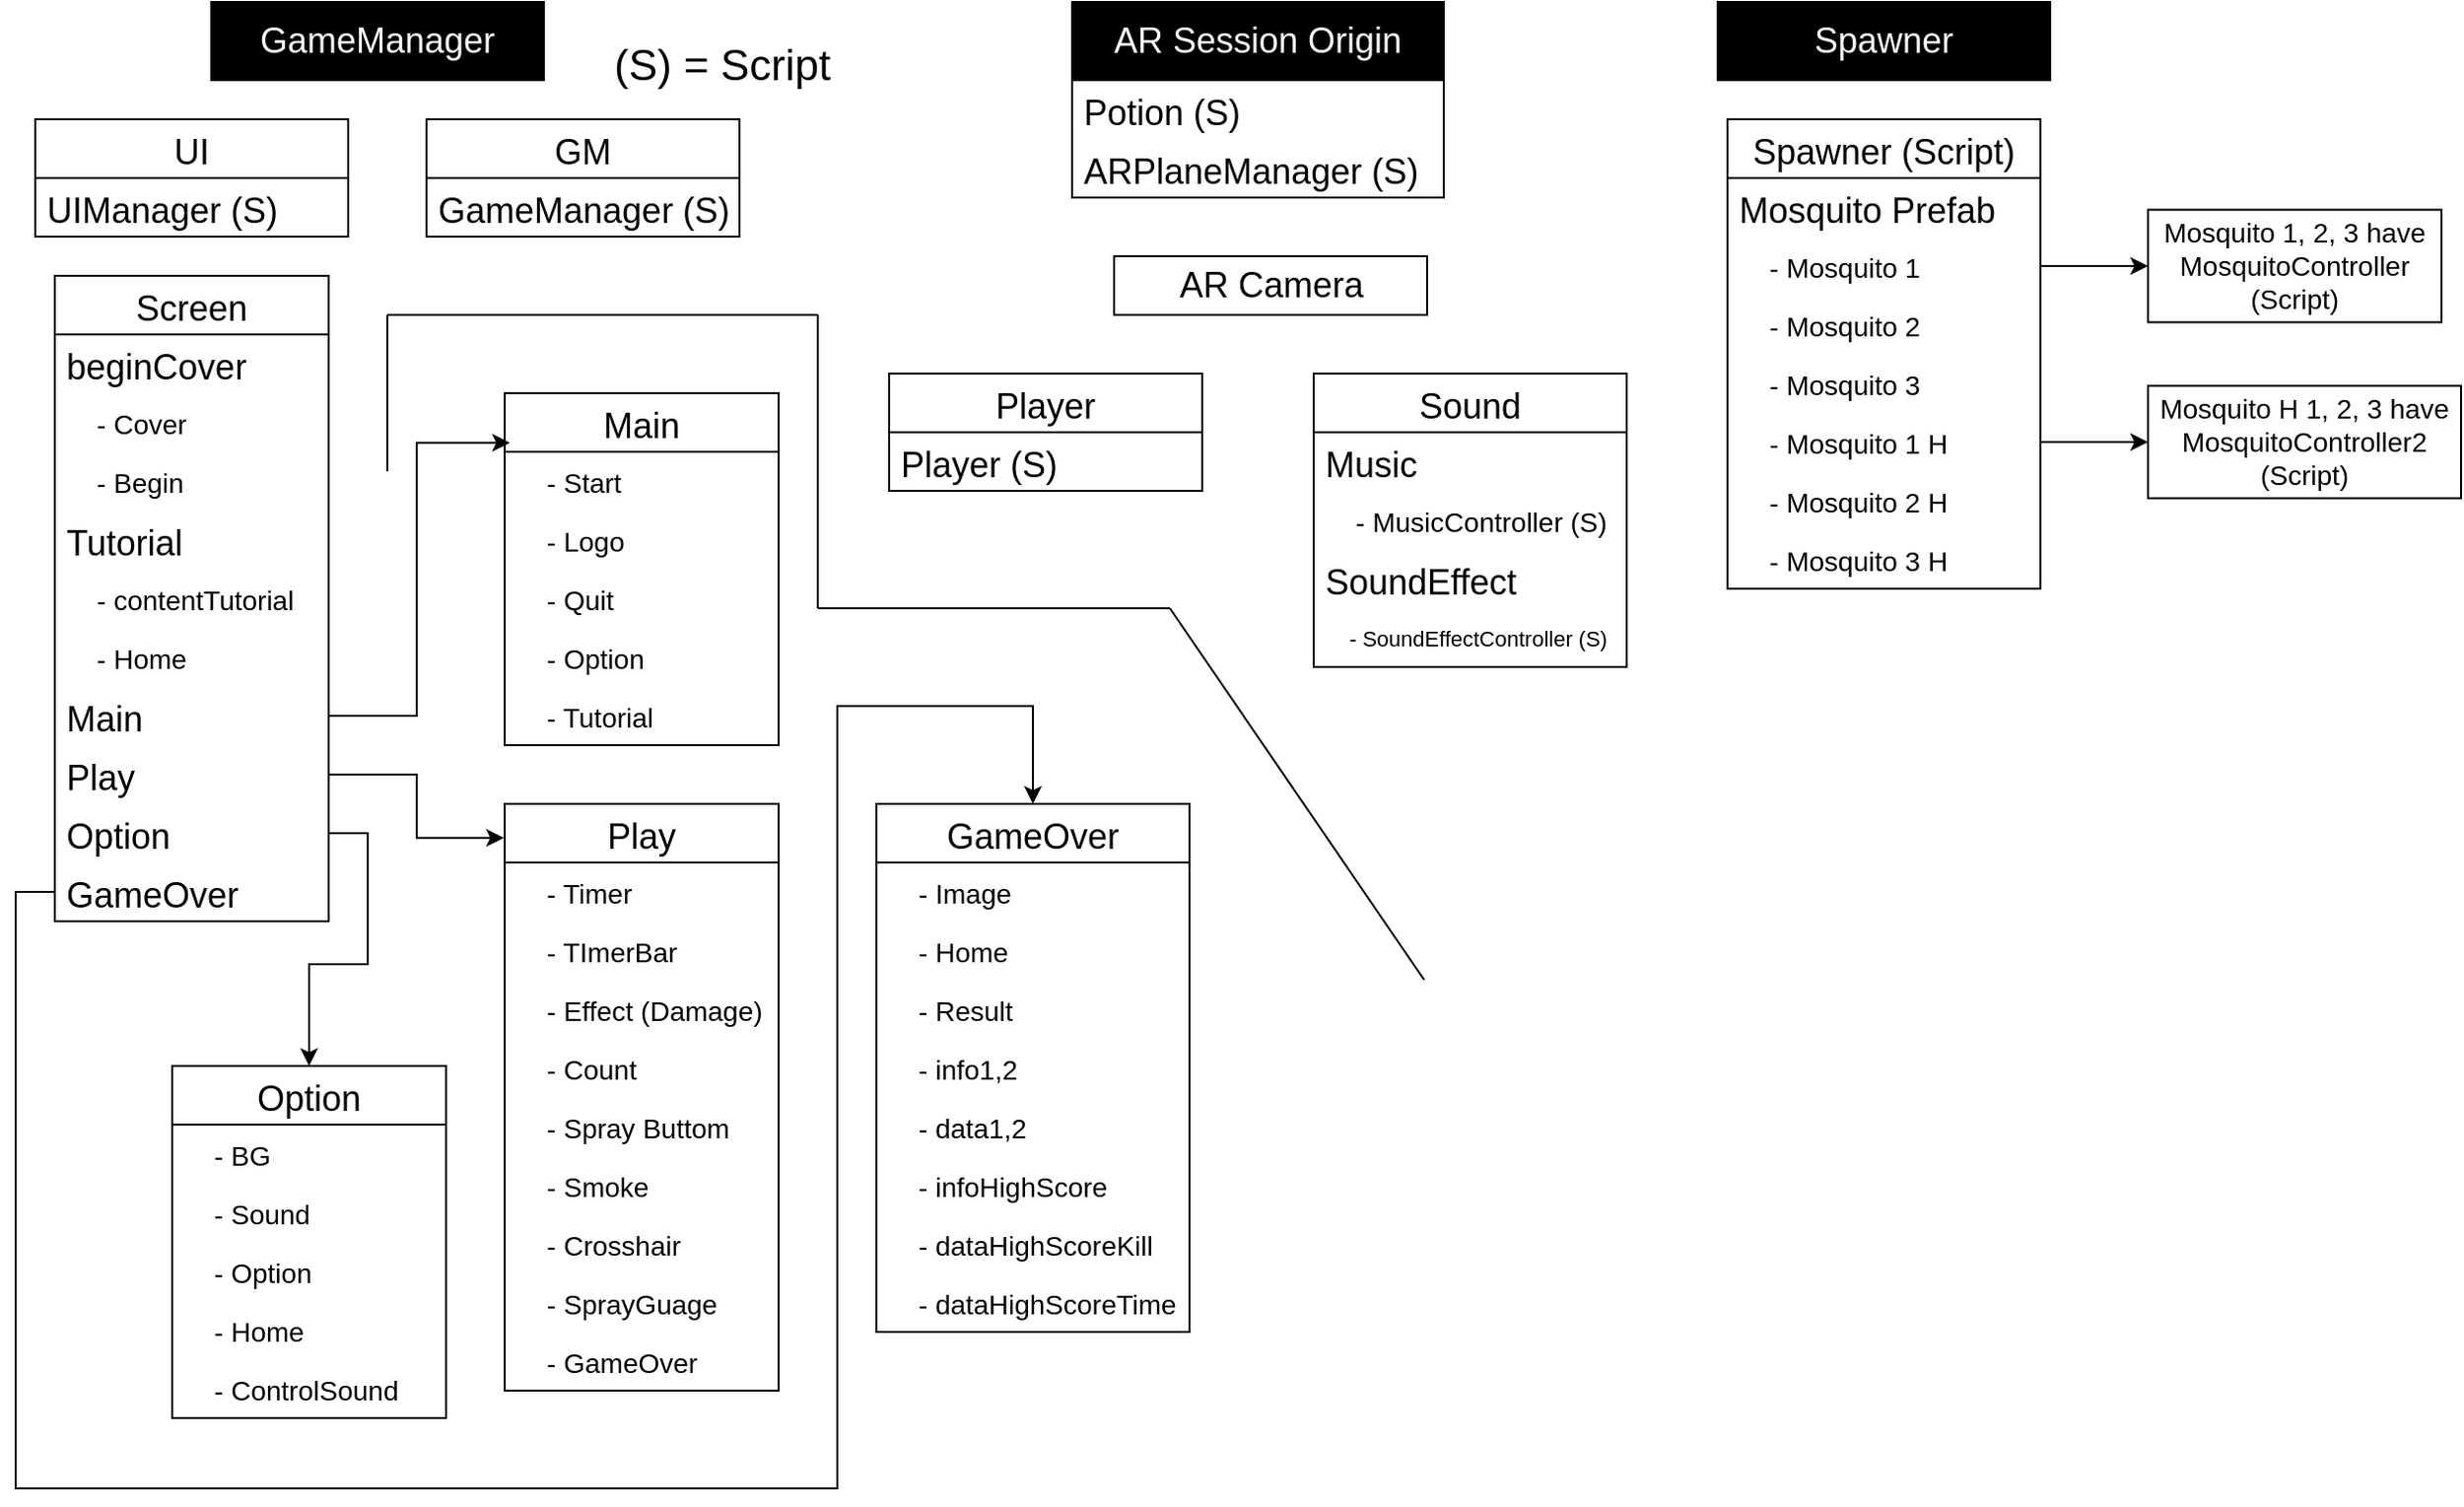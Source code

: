 <mxfile version="17.4.6" type="device"><diagram id="s9n46APlNnYrlN1iqsGp" name="Page-1"><mxGraphModel dx="1100" dy="1626" grid="1" gridSize="10" guides="1" tooltips="1" connect="1" arrows="1" fold="1" page="1" pageScale="1" pageWidth="827" pageHeight="1169" math="0" shadow="0"><root><mxCell id="0"/><mxCell id="1" parent="0"/><mxCell id="S4zxACOdcRU7KkFP6xfP-3" value="Player" style="swimlane;fontStyle=0;childLayout=stackLayout;horizontal=1;startSize=30;horizontalStack=0;resizeParent=1;resizeParentMax=0;resizeLast=0;collapsible=1;marginBottom=0;labelBackgroundColor=#FFFFFF;fontSize=18;fontColor=#000000;fillColor=#FFFFFF;" vertex="1" parent="1"><mxGeometry x="550" y="50" width="190" height="90" as="geometry"/></mxCell><mxCell id="S4zxACOdcRU7KkFP6xfP-4" value="Potion (S)" style="text;strokeColor=none;fillColor=none;align=left;verticalAlign=middle;spacingLeft=4;spacingRight=4;overflow=hidden;points=[[0,0.5],[1,0.5]];portConstraint=eastwest;rotatable=0;labelBackgroundColor=#FFFFFF;fontSize=18;fontColor=#000000;" vertex="1" parent="S4zxACOdcRU7KkFP6xfP-3"><mxGeometry y="30" width="190" height="30" as="geometry"/></mxCell><mxCell id="S4zxACOdcRU7KkFP6xfP-5" value="ARPlaneManager (S)" style="text;strokeColor=none;fillColor=none;align=left;verticalAlign=middle;spacingLeft=4;spacingRight=4;overflow=hidden;points=[[0,0.5],[1,0.5]];portConstraint=eastwest;rotatable=0;labelBackgroundColor=#FFFFFF;fontSize=18;fontColor=#000000;" vertex="1" parent="S4zxACOdcRU7KkFP6xfP-3"><mxGeometry y="60" width="190" height="30" as="geometry"/></mxCell><mxCell id="Q99Mbz1V7HMtyE6dGlj7-1" value="&lt;font color=&quot;#fafafa&quot; style=&quot;font-size: 18px&quot;&gt;GameManager&lt;/font&gt;" style="rounded=0;whiteSpace=wrap;html=1;fillColor=#000000;" parent="1" vertex="1"><mxGeometry x="110" y="40" width="170" height="40" as="geometry"/></mxCell><mxCell id="Q99Mbz1V7HMtyE6dGlj7-2" value="Screen" style="swimlane;fontStyle=0;childLayout=stackLayout;horizontal=1;startSize=30;horizontalStack=0;resizeParent=1;resizeParentMax=0;resizeLast=0;collapsible=1;marginBottom=0;labelBackgroundColor=#FFFFFF;fontSize=18;fontColor=#000000;fillColor=#FFFFFF;" parent="1" vertex="1"><mxGeometry x="30" y="180" width="140" height="330" as="geometry"/></mxCell><mxCell id="Q99Mbz1V7HMtyE6dGlj7-3" value="beginCover" style="text;strokeColor=none;fillColor=none;align=left;verticalAlign=middle;spacingLeft=4;spacingRight=4;overflow=hidden;points=[[0,0.5],[1,0.5]];portConstraint=eastwest;rotatable=0;labelBackgroundColor=#FFFFFF;fontSize=18;fontColor=#000000;" parent="Q99Mbz1V7HMtyE6dGlj7-2" vertex="1"><mxGeometry y="30" width="140" height="30" as="geometry"/></mxCell><mxCell id="Q99Mbz1V7HMtyE6dGlj7-4" value="    - Cover" style="text;strokeColor=none;fillColor=none;align=left;verticalAlign=middle;spacingLeft=4;spacingRight=4;overflow=hidden;points=[[0,0.5],[1,0.5]];portConstraint=eastwest;rotatable=0;labelBackgroundColor=#FFFFFF;fontSize=14;fontColor=#000000;" parent="Q99Mbz1V7HMtyE6dGlj7-2" vertex="1"><mxGeometry y="60" width="140" height="30" as="geometry"/></mxCell><mxCell id="Q99Mbz1V7HMtyE6dGlj7-5" value="    - Begin" style="text;strokeColor=none;fillColor=none;align=left;verticalAlign=middle;spacingLeft=4;spacingRight=4;overflow=hidden;points=[[0,0.5],[1,0.5]];portConstraint=eastwest;rotatable=0;labelBackgroundColor=#FFFFFF;fontSize=14;fontColor=#000000;" parent="Q99Mbz1V7HMtyE6dGlj7-2" vertex="1"><mxGeometry y="90" width="140" height="30" as="geometry"/></mxCell><mxCell id="SxpGATzlOB0G3iK7emF7-37" value="Tutorial" style="text;strokeColor=none;fillColor=none;align=left;verticalAlign=middle;spacingLeft=4;spacingRight=4;overflow=hidden;points=[[0,0.5],[1,0.5]];portConstraint=eastwest;rotatable=0;labelBackgroundColor=#FFFFFF;fontSize=18;fontColor=#000000;" parent="Q99Mbz1V7HMtyE6dGlj7-2" vertex="1"><mxGeometry y="120" width="140" height="30" as="geometry"/></mxCell><mxCell id="SxpGATzlOB0G3iK7emF7-38" value="    - contentTutorial" style="text;strokeColor=none;fillColor=none;align=left;verticalAlign=middle;spacingLeft=4;spacingRight=4;overflow=hidden;points=[[0,0.5],[1,0.5]];portConstraint=eastwest;rotatable=0;labelBackgroundColor=#FFFFFF;fontSize=14;fontColor=#000000;" parent="Q99Mbz1V7HMtyE6dGlj7-2" vertex="1"><mxGeometry y="150" width="140" height="30" as="geometry"/></mxCell><mxCell id="SxpGATzlOB0G3iK7emF7-40" value="    - Home" style="text;strokeColor=none;fillColor=none;align=left;verticalAlign=middle;spacingLeft=4;spacingRight=4;overflow=hidden;points=[[0,0.5],[1,0.5]];portConstraint=eastwest;rotatable=0;labelBackgroundColor=#FFFFFF;fontSize=14;fontColor=#000000;" parent="Q99Mbz1V7HMtyE6dGlj7-2" vertex="1"><mxGeometry y="180" width="140" height="30" as="geometry"/></mxCell><mxCell id="Q99Mbz1V7HMtyE6dGlj7-6" value="Main" style="text;strokeColor=none;fillColor=none;align=left;verticalAlign=middle;spacingLeft=4;spacingRight=4;overflow=hidden;points=[[0,0.5],[1,0.5]];portConstraint=eastwest;rotatable=0;labelBackgroundColor=#FFFFFF;fontSize=18;fontColor=#000000;" parent="Q99Mbz1V7HMtyE6dGlj7-2" vertex="1"><mxGeometry y="210" width="140" height="30" as="geometry"/></mxCell><mxCell id="Q99Mbz1V7HMtyE6dGlj7-11" value="Play" style="text;strokeColor=none;fillColor=none;align=left;verticalAlign=middle;spacingLeft=4;spacingRight=4;overflow=hidden;points=[[0,0.5],[1,0.5]];portConstraint=eastwest;rotatable=0;labelBackgroundColor=#FFFFFF;fontSize=18;fontColor=#000000;" parent="Q99Mbz1V7HMtyE6dGlj7-2" vertex="1"><mxGeometry y="240" width="140" height="30" as="geometry"/></mxCell><mxCell id="SxpGATzlOB0G3iK7emF7-48" value="Option" style="text;strokeColor=none;fillColor=none;align=left;verticalAlign=middle;spacingLeft=4;spacingRight=4;overflow=hidden;points=[[0,0.5],[1,0.5]];portConstraint=eastwest;rotatable=0;labelBackgroundColor=#FFFFFF;fontSize=18;fontColor=#000000;" parent="Q99Mbz1V7HMtyE6dGlj7-2" vertex="1"><mxGeometry y="270" width="140" height="30" as="geometry"/></mxCell><mxCell id="S4zxACOdcRU7KkFP6xfP-7" value="GameOver" style="text;strokeColor=none;fillColor=none;align=left;verticalAlign=middle;spacingLeft=4;spacingRight=4;overflow=hidden;points=[[0,0.5],[1,0.5]];portConstraint=eastwest;rotatable=0;labelBackgroundColor=#FFFFFF;fontSize=18;fontColor=#000000;" vertex="1" parent="Q99Mbz1V7HMtyE6dGlj7-2"><mxGeometry y="300" width="140" height="30" as="geometry"/></mxCell><mxCell id="Q99Mbz1V7HMtyE6dGlj7-17" value="GM" style="swimlane;fontStyle=0;childLayout=stackLayout;horizontal=1;startSize=30;horizontalStack=0;resizeParent=1;resizeParentMax=0;resizeLast=0;collapsible=1;marginBottom=0;labelBackgroundColor=#FFFFFF;fontSize=18;fontColor=#000000;fillColor=#FFFFFF;" parent="1" vertex="1"><mxGeometry x="220" y="100" width="160" height="60" as="geometry"/></mxCell><mxCell id="Q99Mbz1V7HMtyE6dGlj7-18" value="GameManager (S)" style="text;strokeColor=none;fillColor=none;align=left;verticalAlign=middle;spacingLeft=4;spacingRight=4;overflow=hidden;points=[[0,0.5],[1,0.5]];portConstraint=eastwest;rotatable=0;labelBackgroundColor=#FFFFFF;fontSize=18;fontColor=#000000;" parent="Q99Mbz1V7HMtyE6dGlj7-17" vertex="1"><mxGeometry y="30" width="160" height="30" as="geometry"/></mxCell><mxCell id="Q99Mbz1V7HMtyE6dGlj7-19" value="UI" style="swimlane;fontStyle=0;childLayout=stackLayout;horizontal=1;startSize=30;horizontalStack=0;resizeParent=1;resizeParentMax=0;resizeLast=0;collapsible=1;marginBottom=0;labelBackgroundColor=#FFFFFF;fontSize=18;fontColor=#000000;fillColor=#FFFFFF;" parent="1" vertex="1"><mxGeometry x="20" y="100" width="160" height="60" as="geometry"/></mxCell><mxCell id="Q99Mbz1V7HMtyE6dGlj7-20" value="UIManager (S)" style="text;strokeColor=none;fillColor=none;align=left;verticalAlign=middle;spacingLeft=4;spacingRight=4;overflow=hidden;points=[[0,0.5],[1,0.5]];portConstraint=eastwest;rotatable=0;labelBackgroundColor=#FFFFFF;fontSize=18;fontColor=#000000;" parent="Q99Mbz1V7HMtyE6dGlj7-19" vertex="1"><mxGeometry y="30" width="160" height="30" as="geometry"/></mxCell><mxCell id="Q99Mbz1V7HMtyE6dGlj7-21" value="&lt;font color=&quot;#fafafa&quot; style=&quot;font-size: 18px&quot;&gt;AR Session Origin&lt;/font&gt;" style="rounded=0;whiteSpace=wrap;html=1;fillColor=#000000;" parent="1" vertex="1"><mxGeometry x="550" y="40" width="190" height="40" as="geometry"/></mxCell><mxCell id="Q99Mbz1V7HMtyE6dGlj7-22" value="&lt;font style=&quot;font-size: 18px&quot;&gt;AR Camera&lt;/font&gt;" style="rounded=0;whiteSpace=wrap;html=1;labelBackgroundColor=#FFFFFF;fontSize=14;fontColor=#000000;fillColor=#FFFFFF;" parent="1" vertex="1"><mxGeometry x="571.5" y="170" width="160" height="30" as="geometry"/></mxCell><mxCell id="Q99Mbz1V7HMtyE6dGlj7-23" value="Player" style="swimlane;fontStyle=0;childLayout=stackLayout;horizontal=1;startSize=30;horizontalStack=0;resizeParent=1;resizeParentMax=0;resizeLast=0;collapsible=1;marginBottom=0;labelBackgroundColor=#FFFFFF;fontSize=18;fontColor=#000000;fillColor=#FFFFFF;" parent="1" vertex="1"><mxGeometry x="456.5" y="230" width="160" height="60" as="geometry"/></mxCell><mxCell id="Q99Mbz1V7HMtyE6dGlj7-24" value="Player (S)" style="text;strokeColor=none;fillColor=none;align=left;verticalAlign=middle;spacingLeft=4;spacingRight=4;overflow=hidden;points=[[0,0.5],[1,0.5]];portConstraint=eastwest;rotatable=0;labelBackgroundColor=#FFFFFF;fontSize=18;fontColor=#000000;" parent="Q99Mbz1V7HMtyE6dGlj7-23" vertex="1"><mxGeometry y="30" width="160" height="30" as="geometry"/></mxCell><mxCell id="Q99Mbz1V7HMtyE6dGlj7-25" value="&lt;font color=&quot;#fafafa&quot; style=&quot;font-size: 18px&quot;&gt;Spawner&lt;/font&gt;" style="rounded=0;whiteSpace=wrap;html=1;fillColor=#000000;" parent="1" vertex="1"><mxGeometry x="880" y="40" width="170" height="40" as="geometry"/></mxCell><mxCell id="Q99Mbz1V7HMtyE6dGlj7-26" value="Spawner (Script)" style="swimlane;fontStyle=0;childLayout=stackLayout;horizontal=1;startSize=30;horizontalStack=0;resizeParent=1;resizeParentMax=0;resizeLast=0;collapsible=1;marginBottom=0;labelBackgroundColor=#FFFFFF;fontSize=18;fontColor=#000000;fillColor=#FFFFFF;" parent="1" vertex="1"><mxGeometry x="885" y="100" width="160" height="240" as="geometry"/></mxCell><mxCell id="Q99Mbz1V7HMtyE6dGlj7-27" value="Mosquito Prefab" style="text;strokeColor=none;fillColor=none;align=left;verticalAlign=middle;spacingLeft=4;spacingRight=4;overflow=hidden;points=[[0,0.5],[1,0.5]];portConstraint=eastwest;rotatable=0;labelBackgroundColor=#FFFFFF;fontSize=18;fontColor=#000000;" parent="Q99Mbz1V7HMtyE6dGlj7-26" vertex="1"><mxGeometry y="30" width="160" height="30" as="geometry"/></mxCell><mxCell id="Q99Mbz1V7HMtyE6dGlj7-28" value="    - Mosquito 1" style="text;strokeColor=none;fillColor=none;align=left;verticalAlign=middle;spacingLeft=4;spacingRight=4;overflow=hidden;points=[[0,0.5],[1,0.5]];portConstraint=eastwest;rotatable=0;labelBackgroundColor=#FFFFFF;fontSize=14;fontColor=#000000;" parent="Q99Mbz1V7HMtyE6dGlj7-26" vertex="1"><mxGeometry y="60" width="160" height="30" as="geometry"/></mxCell><mxCell id="Q99Mbz1V7HMtyE6dGlj7-29" value="    - Mosquito 2 " style="text;strokeColor=none;fillColor=none;align=left;verticalAlign=middle;spacingLeft=4;spacingRight=4;overflow=hidden;points=[[0,0.5],[1,0.5]];portConstraint=eastwest;rotatable=0;labelBackgroundColor=#FFFFFF;fontSize=14;fontColor=#000000;" parent="Q99Mbz1V7HMtyE6dGlj7-26" vertex="1"><mxGeometry y="90" width="160" height="30" as="geometry"/></mxCell><mxCell id="Q99Mbz1V7HMtyE6dGlj7-30" value="    - Mosquito 3" style="text;strokeColor=none;fillColor=none;align=left;verticalAlign=middle;spacingLeft=4;spacingRight=4;overflow=hidden;points=[[0,0.5],[1,0.5]];portConstraint=eastwest;rotatable=0;labelBackgroundColor=#FFFFFF;fontSize=14;fontColor=#000000;" parent="Q99Mbz1V7HMtyE6dGlj7-26" vertex="1"><mxGeometry y="120" width="160" height="30" as="geometry"/></mxCell><mxCell id="Q99Mbz1V7HMtyE6dGlj7-31" value="    - Mosquito 1 H" style="text;strokeColor=none;fillColor=none;align=left;verticalAlign=middle;spacingLeft=4;spacingRight=4;overflow=hidden;points=[[0,0.5],[1,0.5]];portConstraint=eastwest;rotatable=0;labelBackgroundColor=#FFFFFF;fontSize=14;fontColor=#000000;" parent="Q99Mbz1V7HMtyE6dGlj7-26" vertex="1"><mxGeometry y="150" width="160" height="30" as="geometry"/></mxCell><mxCell id="Q99Mbz1V7HMtyE6dGlj7-32" value="    - Mosquito 2 H" style="text;strokeColor=none;fillColor=none;align=left;verticalAlign=middle;spacingLeft=4;spacingRight=4;overflow=hidden;points=[[0,0.5],[1,0.5]];portConstraint=eastwest;rotatable=0;labelBackgroundColor=#FFFFFF;fontSize=14;fontColor=#000000;" parent="Q99Mbz1V7HMtyE6dGlj7-26" vertex="1"><mxGeometry y="180" width="160" height="30" as="geometry"/></mxCell><mxCell id="Q99Mbz1V7HMtyE6dGlj7-33" value="    - Mosquito 3 H" style="text;strokeColor=none;fillColor=none;align=left;verticalAlign=middle;spacingLeft=4;spacingRight=4;overflow=hidden;points=[[0,0.5],[1,0.5]];portConstraint=eastwest;rotatable=0;labelBackgroundColor=#FFFFFF;fontSize=14;fontColor=#000000;" parent="Q99Mbz1V7HMtyE6dGlj7-26" vertex="1"><mxGeometry y="210" width="160" height="30" as="geometry"/></mxCell><mxCell id="KAxswlQUGd5E03t_Z6qR-2" style="edgeStyle=orthogonalEdgeStyle;rounded=0;orthogonalLoop=1;jettySize=auto;html=1;entryX=0;entryY=0.5;entryDx=0;entryDy=0;" parent="1" source="Q99Mbz1V7HMtyE6dGlj7-28" target="KAxswlQUGd5E03t_Z6qR-3" edge="1"><mxGeometry relative="1" as="geometry"><mxPoint x="1090" y="175" as="targetPoint"/></mxGeometry></mxCell><mxCell id="KAxswlQUGd5E03t_Z6qR-3" value="&lt;font style=&quot;font-size: 14px&quot;&gt;Mosquito 1, 2, 3 have&lt;br&gt;MosquitoController (Script)&lt;/font&gt;" style="rounded=0;whiteSpace=wrap;html=1;" parent="1" vertex="1"><mxGeometry x="1100" y="146.25" width="150" height="57.5" as="geometry"/></mxCell><mxCell id="KAxswlQUGd5E03t_Z6qR-5" value="&lt;font style=&quot;font-size: 14px&quot;&gt;Mosquito H 1, 2, 3 have&lt;br&gt;MosquitoController2 (Script)&lt;/font&gt;" style="rounded=0;whiteSpace=wrap;html=1;" parent="1" vertex="1"><mxGeometry x="1100" y="236.25" width="160" height="57.5" as="geometry"/></mxCell><mxCell id="KAxswlQUGd5E03t_Z6qR-6" style="edgeStyle=orthogonalEdgeStyle;rounded=0;orthogonalLoop=1;jettySize=auto;html=1;entryX=0;entryY=0.5;entryDx=0;entryDy=0;" parent="1" source="Q99Mbz1V7HMtyE6dGlj7-31" target="KAxswlQUGd5E03t_Z6qR-5" edge="1"><mxGeometry relative="1" as="geometry"/></mxCell><mxCell id="SxpGATzlOB0G3iK7emF7-2" value="(S) = Script" style="text;strokeColor=none;fillColor=none;align=left;verticalAlign=middle;spacingLeft=4;spacingRight=4;overflow=hidden;points=[[0,0.5],[1,0.5]];portConstraint=eastwest;rotatable=0;labelBackgroundColor=#FFFFFF;fontSize=22;fontColor=#000000;" parent="1" vertex="1"><mxGeometry x="310" y="40" width="180" height="60" as="geometry"/></mxCell><mxCell id="SxpGATzlOB0G3iK7emF7-17" value="Main" style="swimlane;fontStyle=0;childLayout=stackLayout;horizontal=1;startSize=30;horizontalStack=0;resizeParent=1;resizeParentMax=0;resizeLast=0;collapsible=1;marginBottom=0;labelBackgroundColor=#FFFFFF;fontSize=18;fontColor=#000000;fillColor=#FFFFFF;" parent="1" vertex="1"><mxGeometry x="260" y="240" width="140" height="180" as="geometry"/></mxCell><mxCell id="Q99Mbz1V7HMtyE6dGlj7-7" value="    - Start" style="text;strokeColor=none;fillColor=none;align=left;verticalAlign=middle;spacingLeft=4;spacingRight=4;overflow=hidden;points=[[0,0.5],[1,0.5]];portConstraint=eastwest;rotatable=0;labelBackgroundColor=#FFFFFF;fontSize=14;fontColor=#000000;" parent="SxpGATzlOB0G3iK7emF7-17" vertex="1"><mxGeometry y="30" width="140" height="30" as="geometry"/></mxCell><mxCell id="Q99Mbz1V7HMtyE6dGlj7-10" value="    - Logo" style="text;strokeColor=none;fillColor=none;align=left;verticalAlign=middle;spacingLeft=4;spacingRight=4;overflow=hidden;points=[[0,0.5],[1,0.5]];portConstraint=eastwest;rotatable=0;labelBackgroundColor=#FFFFFF;fontSize=14;fontColor=#000000;" parent="SxpGATzlOB0G3iK7emF7-17" vertex="1"><mxGeometry y="60" width="140" height="30" as="geometry"/></mxCell><mxCell id="Q99Mbz1V7HMtyE6dGlj7-9" value="    - Quit" style="text;strokeColor=none;fillColor=none;align=left;verticalAlign=middle;spacingLeft=4;spacingRight=4;overflow=hidden;points=[[0,0.5],[1,0.5]];portConstraint=eastwest;rotatable=0;labelBackgroundColor=#FFFFFF;fontSize=14;fontColor=#000000;" parent="SxpGATzlOB0G3iK7emF7-17" vertex="1"><mxGeometry y="90" width="140" height="30" as="geometry"/></mxCell><mxCell id="Q99Mbz1V7HMtyE6dGlj7-8" value="    - Option" style="text;strokeColor=none;fillColor=none;align=left;verticalAlign=middle;spacingLeft=4;spacingRight=4;overflow=hidden;points=[[0,0.5],[1,0.5]];portConstraint=eastwest;rotatable=0;labelBackgroundColor=#FFFFFF;fontSize=14;fontColor=#000000;" parent="SxpGATzlOB0G3iK7emF7-17" vertex="1"><mxGeometry y="120" width="140" height="30" as="geometry"/></mxCell><mxCell id="SxpGATzlOB0G3iK7emF7-3" value="    - Tutorial" style="text;strokeColor=none;fillColor=none;align=left;verticalAlign=middle;spacingLeft=4;spacingRight=4;overflow=hidden;points=[[0,0.5],[1,0.5]];portConstraint=eastwest;rotatable=0;labelBackgroundColor=#FFFFFF;fontSize=14;fontColor=#000000;" parent="SxpGATzlOB0G3iK7emF7-17" vertex="1"><mxGeometry y="150" width="140" height="30" as="geometry"/></mxCell><mxCell id="SxpGATzlOB0G3iK7emF7-28" value="" style="endArrow=none;html=1;rounded=0;fontSize=22;" parent="1" edge="1"><mxGeometry width="50" height="50" relative="1" as="geometry"><mxPoint x="200" y="200" as="sourcePoint"/><mxPoint x="420" y="200" as="targetPoint"/></mxGeometry></mxCell><mxCell id="SxpGATzlOB0G3iK7emF7-29" value="" style="endArrow=none;html=1;rounded=0;fontSize=22;" parent="1" edge="1"><mxGeometry width="50" height="50" relative="1" as="geometry"><mxPoint x="200" y="200" as="sourcePoint"/><mxPoint x="200" y="280" as="targetPoint"/></mxGeometry></mxCell><mxCell id="SxpGATzlOB0G3iK7emF7-31" value="Play" style="swimlane;fontStyle=0;childLayout=stackLayout;horizontal=1;startSize=30;horizontalStack=0;resizeParent=1;resizeParentMax=0;resizeLast=0;collapsible=1;marginBottom=0;labelBackgroundColor=#FFFFFF;fontSize=18;fontColor=#000000;fillColor=#FFFFFF;" parent="1" vertex="1"><mxGeometry x="260" y="450" width="140" height="300" as="geometry"/></mxCell><mxCell id="Q99Mbz1V7HMtyE6dGlj7-12" value="    - Timer" style="text;strokeColor=none;fillColor=none;align=left;verticalAlign=middle;spacingLeft=4;spacingRight=4;overflow=hidden;points=[[0,0.5],[1,0.5]];portConstraint=eastwest;rotatable=0;labelBackgroundColor=#FFFFFF;fontSize=14;fontColor=#000000;" parent="SxpGATzlOB0G3iK7emF7-31" vertex="1"><mxGeometry y="30" width="140" height="30" as="geometry"/></mxCell><mxCell id="Q99Mbz1V7HMtyE6dGlj7-13" value="    - TImerBar" style="text;strokeColor=none;fillColor=none;align=left;verticalAlign=middle;spacingLeft=4;spacingRight=4;overflow=hidden;points=[[0,0.5],[1,0.5]];portConstraint=eastwest;rotatable=0;labelBackgroundColor=#FFFFFF;fontSize=14;fontColor=#000000;" parent="SxpGATzlOB0G3iK7emF7-31" vertex="1"><mxGeometry y="60" width="140" height="30" as="geometry"/></mxCell><mxCell id="Q99Mbz1V7HMtyE6dGlj7-16" value="    - Effect (Damage)" style="text;strokeColor=none;fillColor=none;align=left;verticalAlign=middle;spacingLeft=4;spacingRight=4;overflow=hidden;points=[[0,0.5],[1,0.5]];portConstraint=eastwest;rotatable=0;labelBackgroundColor=#FFFFFF;fontSize=14;fontColor=#000000;" parent="SxpGATzlOB0G3iK7emF7-31" vertex="1"><mxGeometry y="90" width="140" height="30" as="geometry"/></mxCell><mxCell id="Q99Mbz1V7HMtyE6dGlj7-14" value="    - Count" style="text;strokeColor=none;fillColor=none;align=left;verticalAlign=middle;spacingLeft=4;spacingRight=4;overflow=hidden;points=[[0,0.5],[1,0.5]];portConstraint=eastwest;rotatable=0;labelBackgroundColor=#FFFFFF;fontSize=14;fontColor=#000000;" parent="SxpGATzlOB0G3iK7emF7-31" vertex="1"><mxGeometry y="120" width="140" height="30" as="geometry"/></mxCell><mxCell id="SxpGATzlOB0G3iK7emF7-42" value="    - Spray Buttom" style="text;strokeColor=none;fillColor=none;align=left;verticalAlign=middle;spacingLeft=4;spacingRight=4;overflow=hidden;points=[[0,0.5],[1,0.5]];portConstraint=eastwest;rotatable=0;labelBackgroundColor=#FFFFFF;fontSize=14;fontColor=#000000;" parent="SxpGATzlOB0G3iK7emF7-31" vertex="1"><mxGeometry y="150" width="140" height="30" as="geometry"/></mxCell><mxCell id="SxpGATzlOB0G3iK7emF7-43" value="    - Smoke" style="text;strokeColor=none;fillColor=none;align=left;verticalAlign=middle;spacingLeft=4;spacingRight=4;overflow=hidden;points=[[0,0.5],[1,0.5]];portConstraint=eastwest;rotatable=0;labelBackgroundColor=#FFFFFF;fontSize=14;fontColor=#000000;" parent="SxpGATzlOB0G3iK7emF7-31" vertex="1"><mxGeometry y="180" width="140" height="30" as="geometry"/></mxCell><mxCell id="SxpGATzlOB0G3iK7emF7-44" value="    - Crosshair" style="text;strokeColor=none;fillColor=none;align=left;verticalAlign=middle;spacingLeft=4;spacingRight=4;overflow=hidden;points=[[0,0.5],[1,0.5]];portConstraint=eastwest;rotatable=0;labelBackgroundColor=#FFFFFF;fontSize=14;fontColor=#000000;" parent="SxpGATzlOB0G3iK7emF7-31" vertex="1"><mxGeometry y="210" width="140" height="30" as="geometry"/></mxCell><mxCell id="SxpGATzlOB0G3iK7emF7-45" value="    - SprayGuage" style="text;strokeColor=none;fillColor=none;align=left;verticalAlign=middle;spacingLeft=4;spacingRight=4;overflow=hidden;points=[[0,0.5],[1,0.5]];portConstraint=eastwest;rotatable=0;labelBackgroundColor=#FFFFFF;fontSize=14;fontColor=#000000;" parent="SxpGATzlOB0G3iK7emF7-31" vertex="1"><mxGeometry y="240" width="140" height="30" as="geometry"/></mxCell><mxCell id="Q99Mbz1V7HMtyE6dGlj7-15" value="    - GameOver" style="text;strokeColor=none;fillColor=none;align=left;verticalAlign=middle;spacingLeft=4;spacingRight=4;overflow=hidden;points=[[0,0.5],[1,0.5]];portConstraint=eastwest;rotatable=0;labelBackgroundColor=#FFFFFF;fontSize=14;fontColor=#000000;" parent="SxpGATzlOB0G3iK7emF7-31" vertex="1"><mxGeometry y="270" width="140" height="30" as="geometry"/></mxCell><mxCell id="SxpGATzlOB0G3iK7emF7-41" value="" style="edgeStyle=orthogonalEdgeStyle;rounded=0;orthogonalLoop=1;jettySize=auto;html=1;fontSize=22;entryX=0.019;entryY=0.141;entryDx=0;entryDy=0;entryPerimeter=0;" parent="1" source="Q99Mbz1V7HMtyE6dGlj7-6" target="SxpGATzlOB0G3iK7emF7-17" edge="1"><mxGeometry relative="1" as="geometry"/></mxCell><mxCell id="SxpGATzlOB0G3iK7emF7-46" style="edgeStyle=orthogonalEdgeStyle;rounded=0;orthogonalLoop=1;jettySize=auto;html=1;entryX=-0.003;entryY=0.058;entryDx=0;entryDy=0;entryPerimeter=0;fontSize=22;" parent="1" source="Q99Mbz1V7HMtyE6dGlj7-11" target="SxpGATzlOB0G3iK7emF7-31" edge="1"><mxGeometry relative="1" as="geometry"/></mxCell><mxCell id="SxpGATzlOB0G3iK7emF7-49" value="Option" style="swimlane;fontStyle=0;childLayout=stackLayout;horizontal=1;startSize=30;horizontalStack=0;resizeParent=1;resizeParentMax=0;resizeLast=0;collapsible=1;marginBottom=0;labelBackgroundColor=#FFFFFF;fontSize=18;fontColor=#000000;fillColor=#FFFFFF;" parent="1" vertex="1"><mxGeometry x="90" y="584" width="140" height="180" as="geometry"/></mxCell><mxCell id="SxpGATzlOB0G3iK7emF7-51" value="    - BG" style="text;strokeColor=none;fillColor=none;align=left;verticalAlign=middle;spacingLeft=4;spacingRight=4;overflow=hidden;points=[[0,0.5],[1,0.5]];portConstraint=eastwest;rotatable=0;labelBackgroundColor=#FFFFFF;fontSize=14;fontColor=#000000;" parent="SxpGATzlOB0G3iK7emF7-49" vertex="1"><mxGeometry y="30" width="140" height="30" as="geometry"/></mxCell><mxCell id="SxpGATzlOB0G3iK7emF7-52" value="    - Sound" style="text;strokeColor=none;fillColor=none;align=left;verticalAlign=middle;spacingLeft=4;spacingRight=4;overflow=hidden;points=[[0,0.5],[1,0.5]];portConstraint=eastwest;rotatable=0;labelBackgroundColor=#FFFFFF;fontSize=14;fontColor=#000000;" parent="SxpGATzlOB0G3iK7emF7-49" vertex="1"><mxGeometry y="60" width="140" height="30" as="geometry"/></mxCell><mxCell id="SxpGATzlOB0G3iK7emF7-53" value="    - Option" style="text;strokeColor=none;fillColor=none;align=left;verticalAlign=middle;spacingLeft=4;spacingRight=4;overflow=hidden;points=[[0,0.5],[1,0.5]];portConstraint=eastwest;rotatable=0;labelBackgroundColor=#FFFFFF;fontSize=14;fontColor=#000000;" parent="SxpGATzlOB0G3iK7emF7-49" vertex="1"><mxGeometry y="90" width="140" height="30" as="geometry"/></mxCell><mxCell id="SxpGATzlOB0G3iK7emF7-54" value="    - Home" style="text;strokeColor=none;fillColor=none;align=left;verticalAlign=middle;spacingLeft=4;spacingRight=4;overflow=hidden;points=[[0,0.5],[1,0.5]];portConstraint=eastwest;rotatable=0;labelBackgroundColor=#FFFFFF;fontSize=14;fontColor=#000000;" parent="SxpGATzlOB0G3iK7emF7-49" vertex="1"><mxGeometry y="120" width="140" height="30" as="geometry"/></mxCell><mxCell id="SxpGATzlOB0G3iK7emF7-55" value="    - ControlSound" style="text;strokeColor=none;fillColor=none;align=left;verticalAlign=middle;spacingLeft=4;spacingRight=4;overflow=hidden;points=[[0,0.5],[1,0.5]];portConstraint=eastwest;rotatable=0;labelBackgroundColor=#FFFFFF;fontSize=14;fontColor=#000000;" parent="SxpGATzlOB0G3iK7emF7-49" vertex="1"><mxGeometry y="150" width="140" height="30" as="geometry"/></mxCell><mxCell id="SxpGATzlOB0G3iK7emF7-59" style="edgeStyle=orthogonalEdgeStyle;rounded=0;orthogonalLoop=1;jettySize=auto;html=1;entryX=0.5;entryY=0;entryDx=0;entryDy=0;fontSize=22;" parent="1" source="SxpGATzlOB0G3iK7emF7-48" target="SxpGATzlOB0G3iK7emF7-49" edge="1"><mxGeometry relative="1" as="geometry"/></mxCell><mxCell id="SxpGATzlOB0G3iK7emF7-61" value="Sound" style="swimlane;fontStyle=0;childLayout=stackLayout;horizontal=1;startSize=30;horizontalStack=0;resizeParent=1;resizeParentMax=0;resizeLast=0;collapsible=1;marginBottom=0;labelBackgroundColor=#FFFFFF;fontSize=18;fontColor=#000000;fillColor=#FFFFFF;" parent="1" vertex="1"><mxGeometry x="673.5" y="230" width="160" height="150" as="geometry"/></mxCell><mxCell id="SxpGATzlOB0G3iK7emF7-65" value="Music" style="text;strokeColor=none;fillColor=none;align=left;verticalAlign=middle;spacingLeft=4;spacingRight=4;overflow=hidden;points=[[0,0.5],[1,0.5]];portConstraint=eastwest;rotatable=0;labelBackgroundColor=#FFFFFF;fontSize=18;fontColor=#000000;" parent="SxpGATzlOB0G3iK7emF7-61" vertex="1"><mxGeometry y="30" width="160" height="30" as="geometry"/></mxCell><mxCell id="SxpGATzlOB0G3iK7emF7-64" value="    - MusicController (S)" style="text;strokeColor=none;fillColor=none;align=left;verticalAlign=middle;spacingLeft=4;spacingRight=4;overflow=hidden;points=[[0,0.5],[1,0.5]];portConstraint=eastwest;rotatable=0;labelBackgroundColor=#FFFFFF;fontSize=14;fontColor=#000000;" parent="SxpGATzlOB0G3iK7emF7-61" vertex="1"><mxGeometry y="60" width="160" height="30" as="geometry"/></mxCell><mxCell id="SxpGATzlOB0G3iK7emF7-66" value="SoundEffect" style="text;strokeColor=none;fillColor=none;align=left;verticalAlign=middle;spacingLeft=4;spacingRight=4;overflow=hidden;points=[[0,0.5],[1,0.5]];portConstraint=eastwest;rotatable=0;labelBackgroundColor=#FFFFFF;fontSize=18;fontColor=#000000;" parent="SxpGATzlOB0G3iK7emF7-61" vertex="1"><mxGeometry y="90" width="160" height="30" as="geometry"/></mxCell><mxCell id="SxpGATzlOB0G3iK7emF7-67" value="    - SoundEffectController (S)" style="text;strokeColor=none;fillColor=none;align=left;verticalAlign=middle;spacingLeft=4;spacingRight=4;overflow=hidden;points=[[0,0.5],[1,0.5]];portConstraint=eastwest;rotatable=0;labelBackgroundColor=#FFFFFF;fontSize=11;fontColor=#000000;" parent="SxpGATzlOB0G3iK7emF7-61" vertex="1"><mxGeometry y="120" width="160" height="30" as="geometry"/></mxCell><mxCell id="S4zxACOdcRU7KkFP6xfP-8" value="GameOver" style="swimlane;fontStyle=0;childLayout=stackLayout;horizontal=1;startSize=30;horizontalStack=0;resizeParent=1;resizeParentMax=0;resizeLast=0;collapsible=1;marginBottom=0;labelBackgroundColor=#FFFFFF;fontSize=18;fontColor=#000000;fillColor=#FFFFFF;" vertex="1" parent="1"><mxGeometry x="450" y="450" width="160" height="270" as="geometry"/></mxCell><mxCell id="S4zxACOdcRU7KkFP6xfP-9" value="    - Image    " style="text;strokeColor=none;fillColor=none;align=left;verticalAlign=middle;spacingLeft=4;spacingRight=4;overflow=hidden;points=[[0,0.5],[1,0.5]];portConstraint=eastwest;rotatable=0;labelBackgroundColor=#FFFFFF;fontSize=14;fontColor=#000000;" vertex="1" parent="S4zxACOdcRU7KkFP6xfP-8"><mxGeometry y="30" width="160" height="30" as="geometry"/></mxCell><mxCell id="S4zxACOdcRU7KkFP6xfP-10" value="    - Home" style="text;strokeColor=none;fillColor=none;align=left;verticalAlign=middle;spacingLeft=4;spacingRight=4;overflow=hidden;points=[[0,0.5],[1,0.5]];portConstraint=eastwest;rotatable=0;labelBackgroundColor=#FFFFFF;fontSize=14;fontColor=#000000;" vertex="1" parent="S4zxACOdcRU7KkFP6xfP-8"><mxGeometry y="60" width="160" height="30" as="geometry"/></mxCell><mxCell id="S4zxACOdcRU7KkFP6xfP-11" value="    - Result" style="text;strokeColor=none;fillColor=none;align=left;verticalAlign=middle;spacingLeft=4;spacingRight=4;overflow=hidden;points=[[0,0.5],[1,0.5]];portConstraint=eastwest;rotatable=0;labelBackgroundColor=#FFFFFF;fontSize=14;fontColor=#000000;" vertex="1" parent="S4zxACOdcRU7KkFP6xfP-8"><mxGeometry y="90" width="160" height="30" as="geometry"/></mxCell><mxCell id="S4zxACOdcRU7KkFP6xfP-12" value="    - info1,2" style="text;strokeColor=none;fillColor=none;align=left;verticalAlign=middle;spacingLeft=4;spacingRight=4;overflow=hidden;points=[[0,0.5],[1,0.5]];portConstraint=eastwest;rotatable=0;labelBackgroundColor=#FFFFFF;fontSize=14;fontColor=#000000;" vertex="1" parent="S4zxACOdcRU7KkFP6xfP-8"><mxGeometry y="120" width="160" height="30" as="geometry"/></mxCell><mxCell id="S4zxACOdcRU7KkFP6xfP-13" value="    - data1,2" style="text;strokeColor=none;fillColor=none;align=left;verticalAlign=middle;spacingLeft=4;spacingRight=4;overflow=hidden;points=[[0,0.5],[1,0.5]];portConstraint=eastwest;rotatable=0;labelBackgroundColor=#FFFFFF;fontSize=14;fontColor=#000000;" vertex="1" parent="S4zxACOdcRU7KkFP6xfP-8"><mxGeometry y="150" width="160" height="30" as="geometry"/></mxCell><mxCell id="S4zxACOdcRU7KkFP6xfP-14" value="    - infoHighScore" style="text;strokeColor=none;fillColor=none;align=left;verticalAlign=middle;spacingLeft=4;spacingRight=4;overflow=hidden;points=[[0,0.5],[1,0.5]];portConstraint=eastwest;rotatable=0;labelBackgroundColor=#FFFFFF;fontSize=14;fontColor=#000000;" vertex="1" parent="S4zxACOdcRU7KkFP6xfP-8"><mxGeometry y="180" width="160" height="30" as="geometry"/></mxCell><mxCell id="S4zxACOdcRU7KkFP6xfP-15" value="    - dataHighScoreKill" style="text;strokeColor=none;fillColor=none;align=left;verticalAlign=middle;spacingLeft=4;spacingRight=4;overflow=hidden;points=[[0,0.5],[1,0.5]];portConstraint=eastwest;rotatable=0;labelBackgroundColor=#FFFFFF;fontSize=14;fontColor=#000000;" vertex="1" parent="S4zxACOdcRU7KkFP6xfP-8"><mxGeometry y="210" width="160" height="30" as="geometry"/></mxCell><mxCell id="S4zxACOdcRU7KkFP6xfP-16" value="    - dataHighScoreTime" style="text;strokeColor=none;fillColor=none;align=left;verticalAlign=middle;spacingLeft=4;spacingRight=4;overflow=hidden;points=[[0,0.5],[1,0.5]];portConstraint=eastwest;rotatable=0;labelBackgroundColor=#FFFFFF;fontSize=14;fontColor=#000000;" vertex="1" parent="S4zxACOdcRU7KkFP6xfP-8"><mxGeometry y="240" width="160" height="30" as="geometry"/></mxCell><mxCell id="S4zxACOdcRU7KkFP6xfP-17" style="edgeStyle=orthogonalEdgeStyle;rounded=0;orthogonalLoop=1;jettySize=auto;html=1;fontSize=20;entryX=0.5;entryY=0;entryDx=0;entryDy=0;" edge="1" parent="1" source="S4zxACOdcRU7KkFP6xfP-7" target="S4zxACOdcRU7KkFP6xfP-8"><mxGeometry relative="1" as="geometry"><mxPoint x="50" y="860" as="targetPoint"/><Array as="points"><mxPoint x="10" y="495"/><mxPoint x="10" y="800"/><mxPoint x="430" y="800"/><mxPoint x="430" y="400"/><mxPoint x="530" y="400"/></Array></mxGeometry></mxCell><mxCell id="S4zxACOdcRU7KkFP6xfP-18" value="" style="endArrow=none;html=1;rounded=0;fontSize=22;" edge="1" parent="1"><mxGeometry width="50" height="50" relative="1" as="geometry"><mxPoint x="420" y="200" as="sourcePoint"/><mxPoint x="420" y="350" as="targetPoint"/></mxGeometry></mxCell><mxCell id="S4zxACOdcRU7KkFP6xfP-19" value="" style="endArrow=none;html=1;rounded=0;fontSize=22;" edge="1" parent="1"><mxGeometry width="50" height="50" relative="1" as="geometry"><mxPoint x="420" y="350" as="sourcePoint"/><mxPoint x="600" y="350" as="targetPoint"/></mxGeometry></mxCell><mxCell id="S4zxACOdcRU7KkFP6xfP-20" value="" style="endArrow=none;html=1;rounded=0;fontSize=22;" edge="1" parent="1"><mxGeometry width="50" height="50" relative="1" as="geometry"><mxPoint x="600" y="350" as="sourcePoint"/><mxPoint x="730" y="540" as="targetPoint"/></mxGeometry></mxCell></root></mxGraphModel></diagram></mxfile>